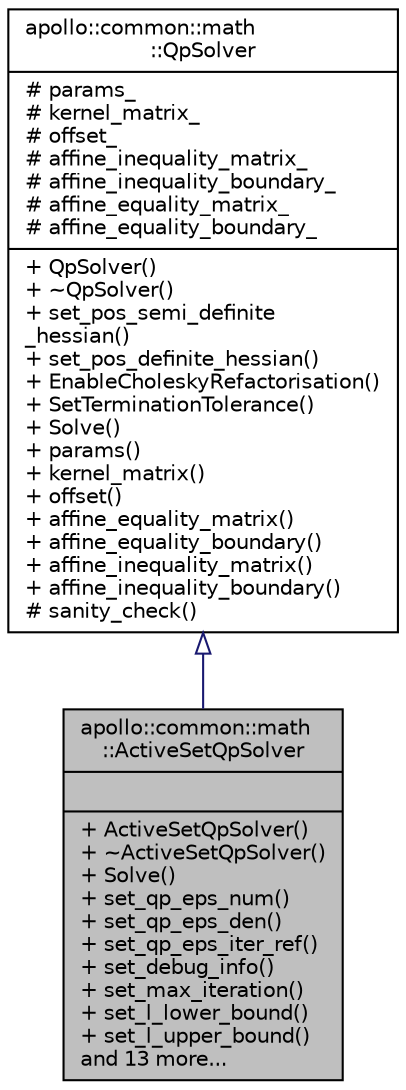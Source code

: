digraph "apollo::common::math::ActiveSetQpSolver"
{
  edge [fontname="Helvetica",fontsize="10",labelfontname="Helvetica",labelfontsize="10"];
  node [fontname="Helvetica",fontsize="10",shape=record];
  Node2 [label="{apollo::common::math\l::ActiveSetQpSolver\n||+ ActiveSetQpSolver()\l+ ~ActiveSetQpSolver()\l+ Solve()\l+ set_qp_eps_num()\l+ set_qp_eps_den()\l+ set_qp_eps_iter_ref()\l+ set_debug_info()\l+ set_max_iteration()\l+ set_l_lower_bound()\l+ set_l_upper_bound()\land 13 more...\l}",height=0.2,width=0.4,color="black", fillcolor="grey75", style="filled", fontcolor="black"];
  Node3 -> Node2 [dir="back",color="midnightblue",fontsize="10",style="solid",arrowtail="onormal",fontname="Helvetica"];
  Node3 [label="{apollo::common::math\l::QpSolver\n|# params_\l# kernel_matrix_\l# offset_\l# affine_inequality_matrix_\l# affine_inequality_boundary_\l# affine_equality_matrix_\l# affine_equality_boundary_\l|+ QpSolver()\l+ ~QpSolver()\l+ set_pos_semi_definite\l_hessian()\l+ set_pos_definite_hessian()\l+ EnableCholeskyRefactorisation()\l+ SetTerminationTolerance()\l+ Solve()\l+ params()\l+ kernel_matrix()\l+ offset()\l+ affine_equality_matrix()\l+ affine_equality_boundary()\l+ affine_inequality_matrix()\l+ affine_inequality_boundary()\l# sanity_check()\l}",height=0.2,width=0.4,color="black", fillcolor="white", style="filled",URL="$classapollo_1_1common_1_1math_1_1QpSolver.html"];
}
